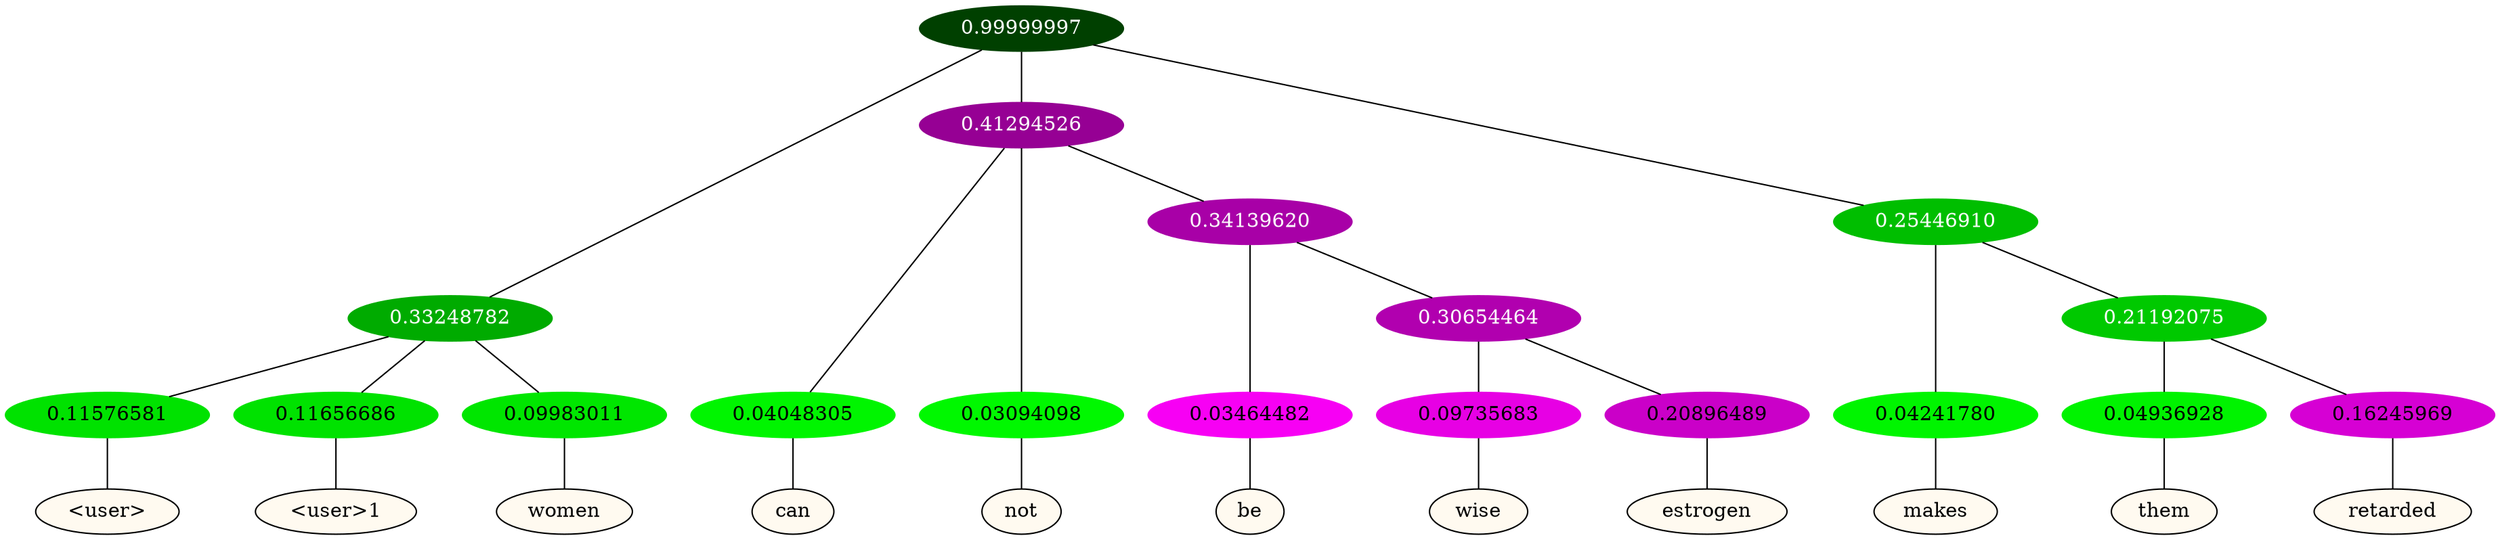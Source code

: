 graph {
	node [format=png height=0.15 nodesep=0.001 ordering=out overlap=prism overlap_scaling=0.01 ranksep=0.001 ratio=0.2 style=filled width=0.15]
	{
		rank=same
		a_w_4 [label="\<user\>" color=black fillcolor=floralwhite style="filled,solid"]
		a_w_5 [label="\<user\>1" color=black fillcolor=floralwhite style="filled,solid"]
		a_w_6 [label=women color=black fillcolor=floralwhite style="filled,solid"]
		a_w_7 [label=can color=black fillcolor=floralwhite style="filled,solid"]
		a_w_8 [label=not color=black fillcolor=floralwhite style="filled,solid"]
		a_w_12 [label=be color=black fillcolor=floralwhite style="filled,solid"]
		a_w_16 [label=wise color=black fillcolor=floralwhite style="filled,solid"]
		a_w_17 [label=estrogen color=black fillcolor=floralwhite style="filled,solid"]
		a_w_10 [label=makes color=black fillcolor=floralwhite style="filled,solid"]
		a_w_14 [label=them color=black fillcolor=floralwhite style="filled,solid"]
		a_w_15 [label=retarded color=black fillcolor=floralwhite style="filled,solid"]
	}
	a_n_4 -- a_w_4
	a_n_5 -- a_w_5
	a_n_6 -- a_w_6
	a_n_7 -- a_w_7
	a_n_8 -- a_w_8
	a_n_12 -- a_w_12
	a_n_16 -- a_w_16
	a_n_17 -- a_w_17
	a_n_10 -- a_w_10
	a_n_14 -- a_w_14
	a_n_15 -- a_w_15
	{
		rank=same
		a_n_4 [label=0.11576581 color="0.334 1.000 0.884" fontcolor=black]
		a_n_5 [label=0.11656686 color="0.334 1.000 0.883" fontcolor=black]
		a_n_6 [label=0.09983011 color="0.334 1.000 0.900" fontcolor=black]
		a_n_7 [label=0.04048305 color="0.334 1.000 0.960" fontcolor=black]
		a_n_8 [label=0.03094098 color="0.334 1.000 0.969" fontcolor=black]
		a_n_12 [label=0.03464482 color="0.835 1.000 0.965" fontcolor=black]
		a_n_16 [label=0.09735683 color="0.835 1.000 0.903" fontcolor=black]
		a_n_17 [label=0.20896489 color="0.835 1.000 0.791" fontcolor=black]
		a_n_10 [label=0.04241780 color="0.334 1.000 0.958" fontcolor=black]
		a_n_14 [label=0.04936928 color="0.334 1.000 0.951" fontcolor=black]
		a_n_15 [label=0.16245969 color="0.835 1.000 0.838" fontcolor=black]
	}
	a_n_0 [label=0.99999997 color="0.334 1.000 0.250" fontcolor=grey99]
	a_n_1 [label=0.33248782 color="0.334 1.000 0.668" fontcolor=grey99]
	a_n_0 -- a_n_1
	a_n_2 [label=0.41294526 color="0.835 1.000 0.587" fontcolor=grey99]
	a_n_0 -- a_n_2
	a_n_3 [label=0.25446910 color="0.334 1.000 0.746" fontcolor=grey99]
	a_n_0 -- a_n_3
	a_n_1 -- a_n_4
	a_n_1 -- a_n_5
	a_n_1 -- a_n_6
	a_n_2 -- a_n_7
	a_n_2 -- a_n_8
	a_n_9 [label=0.34139620 color="0.835 1.000 0.659" fontcolor=grey99]
	a_n_2 -- a_n_9
	a_n_3 -- a_n_10
	a_n_11 [label=0.21192075 color="0.334 1.000 0.788" fontcolor=grey99]
	a_n_3 -- a_n_11
	a_n_9 -- a_n_12
	a_n_13 [label=0.30654464 color="0.835 1.000 0.693" fontcolor=grey99]
	a_n_9 -- a_n_13
	a_n_11 -- a_n_14
	a_n_11 -- a_n_15
	a_n_13 -- a_n_16
	a_n_13 -- a_n_17
}
